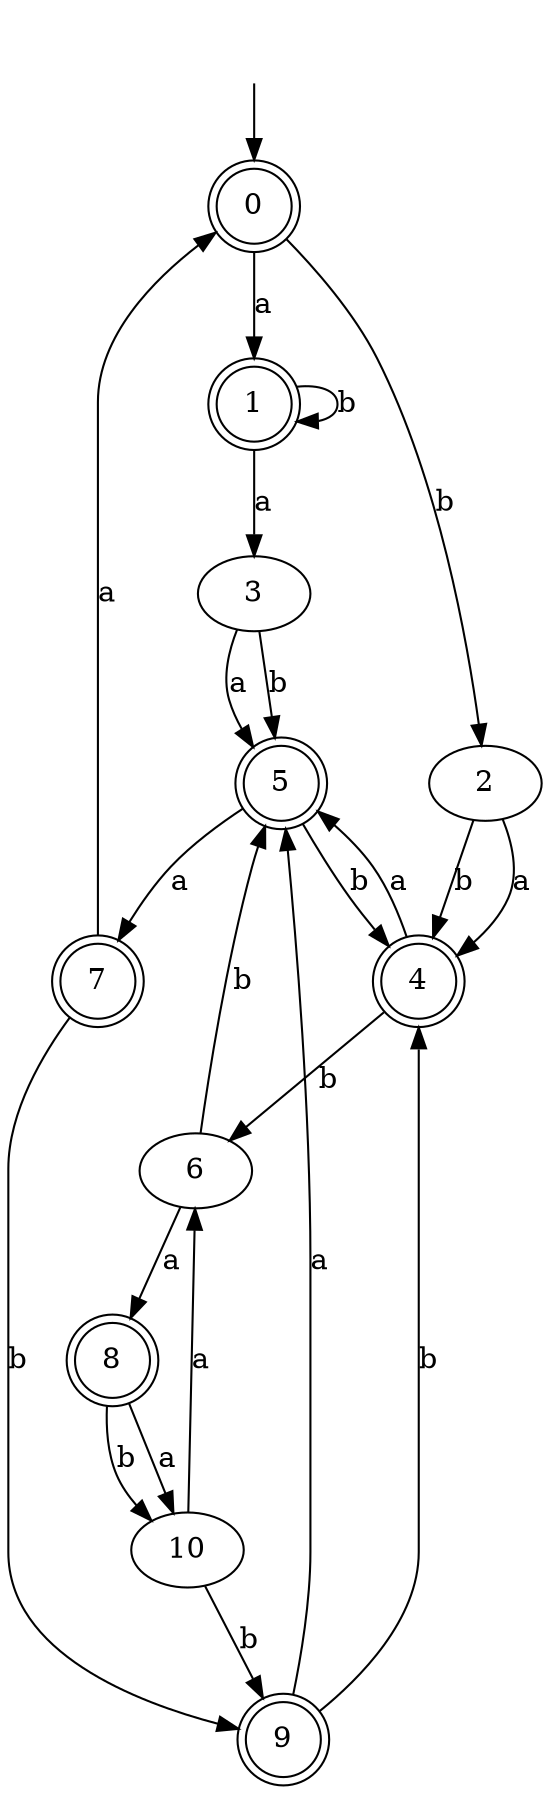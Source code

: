 digraph RandomDFA {
  __start0 [label="", shape=none];
  __start0 -> 0 [label=""];
  0 [shape=circle] [shape=doublecircle]
  0 -> 1 [label="a"]
  0 -> 2 [label="b"]
  1 [shape=doublecircle]
  1 -> 3 [label="a"]
  1 -> 1 [label="b"]
  2
  2 -> 4 [label="a"]
  2 -> 4 [label="b"]
  3
  3 -> 5 [label="a"]
  3 -> 5 [label="b"]
  4 [shape=doublecircle]
  4 -> 5 [label="a"]
  4 -> 6 [label="b"]
  5 [shape=doublecircle]
  5 -> 7 [label="a"]
  5 -> 4 [label="b"]
  6
  6 -> 8 [label="a"]
  6 -> 5 [label="b"]
  7 [shape=doublecircle]
  7 -> 0 [label="a"]
  7 -> 9 [label="b"]
  8 [shape=doublecircle]
  8 -> 10 [label="a"]
  8 -> 10 [label="b"]
  9 [shape=doublecircle]
  9 -> 5 [label="a"]
  9 -> 4 [label="b"]
  10
  10 -> 6 [label="a"]
  10 -> 9 [label="b"]
}
